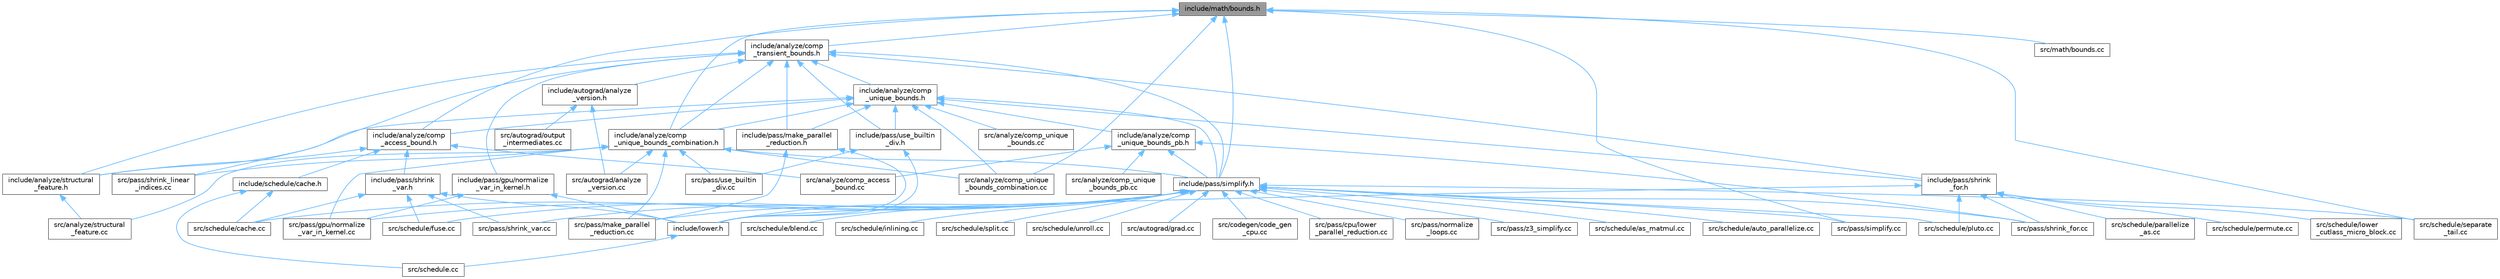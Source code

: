 digraph "include/math/bounds.h"
{
 // LATEX_PDF_SIZE
  bgcolor="transparent";
  edge [fontname=Helvetica,fontsize=10,labelfontname=Helvetica,labelfontsize=10];
  node [fontname=Helvetica,fontsize=10,shape=box,height=0.2,width=0.4];
  Node1 [label="include/math/bounds.h",height=0.2,width=0.4,color="gray40", fillcolor="grey60", style="filled", fontcolor="black",tooltip=" "];
  Node1 -> Node2 [dir="back",color="steelblue1",style="solid"];
  Node2 [label="include/analyze/comp\l_access_bound.h",height=0.2,width=0.4,color="grey40", fillcolor="white", style="filled",URL="$comp__access__bound_8h.html",tooltip=" "];
  Node2 -> Node3 [dir="back",color="steelblue1",style="solid"];
  Node3 [label="include/analyze/structural\l_feature.h",height=0.2,width=0.4,color="grey40", fillcolor="white", style="filled",URL="$structural__feature_8h.html",tooltip=" "];
  Node3 -> Node4 [dir="back",color="steelblue1",style="solid"];
  Node4 [label="src/analyze/structural\l_feature.cc",height=0.2,width=0.4,color="grey40", fillcolor="white", style="filled",URL="$structural__feature_8cc.html",tooltip=" "];
  Node2 -> Node5 [dir="back",color="steelblue1",style="solid"];
  Node5 [label="include/pass/shrink\l_var.h",height=0.2,width=0.4,color="grey40", fillcolor="white", style="filled",URL="$shrink__var_8h.html",tooltip=" "];
  Node5 -> Node6 [dir="back",color="steelblue1",style="solid"];
  Node6 [label="include/lower.h",height=0.2,width=0.4,color="grey40", fillcolor="white", style="filled",URL="$lower_8h.html",tooltip=" "];
  Node6 -> Node7 [dir="back",color="steelblue1",style="solid"];
  Node7 [label="src/schedule.cc",height=0.2,width=0.4,color="grey40", fillcolor="white", style="filled",URL="$schedule_8cc.html",tooltip=" "];
  Node5 -> Node8 [dir="back",color="steelblue1",style="solid"];
  Node8 [label="src/pass/shrink_var.cc",height=0.2,width=0.4,color="grey40", fillcolor="white", style="filled",URL="$shrink__var_8cc.html",tooltip=" "];
  Node5 -> Node9 [dir="back",color="steelblue1",style="solid"];
  Node9 [label="src/schedule/cache.cc",height=0.2,width=0.4,color="grey40", fillcolor="white", style="filled",URL="$cache_8cc.html",tooltip=" "];
  Node5 -> Node10 [dir="back",color="steelblue1",style="solid"];
  Node10 [label="src/schedule/fuse.cc",height=0.2,width=0.4,color="grey40", fillcolor="white", style="filled",URL="$fuse_8cc.html",tooltip=" "];
  Node2 -> Node11 [dir="back",color="steelblue1",style="solid"];
  Node11 [label="include/schedule/cache.h",height=0.2,width=0.4,color="grey40", fillcolor="white", style="filled",URL="$cache_8h.html",tooltip=" "];
  Node11 -> Node7 [dir="back",color="steelblue1",style="solid"];
  Node11 -> Node9 [dir="back",color="steelblue1",style="solid"];
  Node2 -> Node12 [dir="back",color="steelblue1",style="solid"];
  Node12 [label="src/analyze/comp_access\l_bound.cc",height=0.2,width=0.4,color="grey40", fillcolor="white", style="filled",URL="$comp__access__bound_8cc.html",tooltip=" "];
  Node1 -> Node13 [dir="back",color="steelblue1",style="solid"];
  Node13 [label="include/analyze/comp\l_transient_bounds.h",height=0.2,width=0.4,color="grey40", fillcolor="white", style="filled",URL="$comp__transient__bounds_8h.html",tooltip=" "];
  Node13 -> Node14 [dir="back",color="steelblue1",style="solid"];
  Node14 [label="include/analyze/comp\l_unique_bounds.h",height=0.2,width=0.4,color="grey40", fillcolor="white", style="filled",URL="$comp__unique__bounds_8h.html",tooltip=" "];
  Node14 -> Node2 [dir="back",color="steelblue1",style="solid"];
  Node14 -> Node15 [dir="back",color="steelblue1",style="solid"];
  Node15 [label="include/analyze/comp\l_unique_bounds_combination.h",height=0.2,width=0.4,color="grey40", fillcolor="white", style="filled",URL="$comp__unique__bounds__combination_8h.html",tooltip=" "];
  Node15 -> Node16 [dir="back",color="steelblue1",style="solid"];
  Node16 [label="include/pass/simplify.h",height=0.2,width=0.4,color="grey40", fillcolor="white", style="filled",URL="$simplify_8h.html",tooltip=" "];
  Node16 -> Node6 [dir="back",color="steelblue1",style="solid"];
  Node16 -> Node17 [dir="back",color="steelblue1",style="solid"];
  Node17 [label="src/autograd/grad.cc",height=0.2,width=0.4,color="grey40", fillcolor="white", style="filled",URL="$grad_8cc.html",tooltip=" "];
  Node16 -> Node18 [dir="back",color="steelblue1",style="solid"];
  Node18 [label="src/codegen/code_gen\l_cpu.cc",height=0.2,width=0.4,color="grey40", fillcolor="white", style="filled",URL="$code__gen__cpu_8cc.html",tooltip=" "];
  Node16 -> Node19 [dir="back",color="steelblue1",style="solid"];
  Node19 [label="src/pass/cpu/lower\l_parallel_reduction.cc",height=0.2,width=0.4,color="grey40", fillcolor="white", style="filled",URL="$cpu_2lower__parallel__reduction_8cc.html",tooltip=" "];
  Node16 -> Node20 [dir="back",color="steelblue1",style="solid"];
  Node20 [label="src/pass/gpu/normalize\l_var_in_kernel.cc",height=0.2,width=0.4,color="grey40", fillcolor="white", style="filled",URL="$normalize__var__in__kernel_8cc.html",tooltip=" "];
  Node16 -> Node21 [dir="back",color="steelblue1",style="solid"];
  Node21 [label="src/pass/make_parallel\l_reduction.cc",height=0.2,width=0.4,color="grey40", fillcolor="white", style="filled",URL="$make__parallel__reduction_8cc.html",tooltip=" "];
  Node16 -> Node22 [dir="back",color="steelblue1",style="solid"];
  Node22 [label="src/pass/normalize\l_loops.cc",height=0.2,width=0.4,color="grey40", fillcolor="white", style="filled",URL="$normalize__loops_8cc.html",tooltip=" "];
  Node16 -> Node23 [dir="back",color="steelblue1",style="solid"];
  Node23 [label="src/pass/shrink_for.cc",height=0.2,width=0.4,color="grey40", fillcolor="white", style="filled",URL="$shrink__for_8cc.html",tooltip=" "];
  Node16 -> Node8 [dir="back",color="steelblue1",style="solid"];
  Node16 -> Node24 [dir="back",color="steelblue1",style="solid"];
  Node24 [label="src/pass/simplify.cc",height=0.2,width=0.4,color="grey40", fillcolor="white", style="filled",URL="$simplify_8cc.html",tooltip=" "];
  Node16 -> Node25 [dir="back",color="steelblue1",style="solid"];
  Node25 [label="src/pass/z3_simplify.cc",height=0.2,width=0.4,color="grey40", fillcolor="white", style="filled",URL="$z3__simplify_8cc.html",tooltip=" "];
  Node16 -> Node26 [dir="back",color="steelblue1",style="solid"];
  Node26 [label="src/schedule/as_matmul.cc",height=0.2,width=0.4,color="grey40", fillcolor="white", style="filled",URL="$as__matmul_8cc.html",tooltip=" "];
  Node16 -> Node27 [dir="back",color="steelblue1",style="solid"];
  Node27 [label="src/schedule/auto_parallelize.cc",height=0.2,width=0.4,color="grey40", fillcolor="white", style="filled",URL="$auto__parallelize_8cc.html",tooltip=" "];
  Node16 -> Node28 [dir="back",color="steelblue1",style="solid"];
  Node28 [label="src/schedule/blend.cc",height=0.2,width=0.4,color="grey40", fillcolor="white", style="filled",URL="$blend_8cc.html",tooltip=" "];
  Node16 -> Node9 [dir="back",color="steelblue1",style="solid"];
  Node16 -> Node10 [dir="back",color="steelblue1",style="solid"];
  Node16 -> Node29 [dir="back",color="steelblue1",style="solid"];
  Node29 [label="src/schedule/inlining.cc",height=0.2,width=0.4,color="grey40", fillcolor="white", style="filled",URL="$inlining_8cc.html",tooltip=" "];
  Node16 -> Node30 [dir="back",color="steelblue1",style="solid"];
  Node30 [label="src/schedule/pluto.cc",height=0.2,width=0.4,color="grey40", fillcolor="white", style="filled",URL="$pluto_8cc.html",tooltip=" "];
  Node16 -> Node31 [dir="back",color="steelblue1",style="solid"];
  Node31 [label="src/schedule/separate\l_tail.cc",height=0.2,width=0.4,color="grey40", fillcolor="white", style="filled",URL="$separate__tail_8cc.html",tooltip=" "];
  Node16 -> Node32 [dir="back",color="steelblue1",style="solid"];
  Node32 [label="src/schedule/split.cc",height=0.2,width=0.4,color="grey40", fillcolor="white", style="filled",URL="$split_8cc.html",tooltip=" "];
  Node16 -> Node33 [dir="back",color="steelblue1",style="solid"];
  Node33 [label="src/schedule/unroll.cc",height=0.2,width=0.4,color="grey40", fillcolor="white", style="filled",URL="$unroll_8cc.html",tooltip=" "];
  Node15 -> Node34 [dir="back",color="steelblue1",style="solid"];
  Node34 [label="src/analyze/comp_unique\l_bounds_combination.cc",height=0.2,width=0.4,color="grey40", fillcolor="white", style="filled",URL="$comp__unique__bounds__combination_8cc.html",tooltip=" "];
  Node15 -> Node4 [dir="back",color="steelblue1",style="solid"];
  Node15 -> Node35 [dir="back",color="steelblue1",style="solid"];
  Node35 [label="src/autograd/analyze\l_version.cc",height=0.2,width=0.4,color="grey40", fillcolor="white", style="filled",URL="$analyze__version_8cc.html",tooltip=" "];
  Node15 -> Node20 [dir="back",color="steelblue1",style="solid"];
  Node15 -> Node21 [dir="back",color="steelblue1",style="solid"];
  Node15 -> Node36 [dir="back",color="steelblue1",style="solid"];
  Node36 [label="src/pass/shrink_linear\l_indices.cc",height=0.2,width=0.4,color="grey40", fillcolor="white", style="filled",URL="$shrink__linear__indices_8cc.html",tooltip=" "];
  Node15 -> Node37 [dir="back",color="steelblue1",style="solid"];
  Node37 [label="src/pass/use_builtin\l_div.cc",height=0.2,width=0.4,color="grey40", fillcolor="white", style="filled",URL="$use__builtin__div_8cc.html",tooltip=" "];
  Node14 -> Node38 [dir="back",color="steelblue1",style="solid"];
  Node38 [label="include/analyze/comp\l_unique_bounds_pb.h",height=0.2,width=0.4,color="grey40", fillcolor="white", style="filled",URL="$comp__unique__bounds__pb_8h.html",tooltip=" "];
  Node38 -> Node16 [dir="back",color="steelblue1",style="solid"];
  Node38 -> Node12 [dir="back",color="steelblue1",style="solid"];
  Node38 -> Node39 [dir="back",color="steelblue1",style="solid"];
  Node39 [label="src/analyze/comp_unique\l_bounds_pb.cc",height=0.2,width=0.4,color="grey40", fillcolor="white", style="filled",URL="$comp__unique__bounds__pb_8cc.html",tooltip=" "];
  Node38 -> Node23 [dir="back",color="steelblue1",style="solid"];
  Node14 -> Node3 [dir="back",color="steelblue1",style="solid"];
  Node14 -> Node40 [dir="back",color="steelblue1",style="solid"];
  Node40 [label="include/pass/make_parallel\l_reduction.h",height=0.2,width=0.4,color="grey40", fillcolor="white", style="filled",URL="$make__parallel__reduction_8h.html",tooltip=" "];
  Node40 -> Node6 [dir="back",color="steelblue1",style="solid"];
  Node40 -> Node21 [dir="back",color="steelblue1",style="solid"];
  Node14 -> Node41 [dir="back",color="steelblue1",style="solid"];
  Node41 [label="include/pass/shrink\l_for.h",height=0.2,width=0.4,color="grey40", fillcolor="white", style="filled",URL="$shrink__for_8h.html",tooltip=" "];
  Node41 -> Node6 [dir="back",color="steelblue1",style="solid"];
  Node41 -> Node23 [dir="back",color="steelblue1",style="solid"];
  Node41 -> Node42 [dir="back",color="steelblue1",style="solid"];
  Node42 [label="src/schedule/lower\l_cutlass_micro_block.cc",height=0.2,width=0.4,color="grey40", fillcolor="white", style="filled",URL="$lower__cutlass__micro__block_8cc.html",tooltip=" "];
  Node41 -> Node43 [dir="back",color="steelblue1",style="solid"];
  Node43 [label="src/schedule/parallelize\l_as.cc",height=0.2,width=0.4,color="grey40", fillcolor="white", style="filled",URL="$parallelize__as_8cc.html",tooltip=" "];
  Node41 -> Node44 [dir="back",color="steelblue1",style="solid"];
  Node44 [label="src/schedule/permute.cc",height=0.2,width=0.4,color="grey40", fillcolor="white", style="filled",URL="$permute_8cc.html",tooltip=" "];
  Node41 -> Node30 [dir="back",color="steelblue1",style="solid"];
  Node14 -> Node16 [dir="back",color="steelblue1",style="solid"];
  Node14 -> Node45 [dir="back",color="steelblue1",style="solid"];
  Node45 [label="include/pass/use_builtin\l_div.h",height=0.2,width=0.4,color="grey40", fillcolor="white", style="filled",URL="$use__builtin__div_8h.html",tooltip=" "];
  Node45 -> Node6 [dir="back",color="steelblue1",style="solid"];
  Node45 -> Node37 [dir="back",color="steelblue1",style="solid"];
  Node14 -> Node46 [dir="back",color="steelblue1",style="solid"];
  Node46 [label="src/analyze/comp_unique\l_bounds.cc",height=0.2,width=0.4,color="grey40", fillcolor="white", style="filled",URL="$comp__unique__bounds_8cc.html",tooltip=" "];
  Node14 -> Node34 [dir="back",color="steelblue1",style="solid"];
  Node13 -> Node15 [dir="back",color="steelblue1",style="solid"];
  Node13 -> Node3 [dir="back",color="steelblue1",style="solid"];
  Node13 -> Node47 [dir="back",color="steelblue1",style="solid"];
  Node47 [label="include/autograd/analyze\l_version.h",height=0.2,width=0.4,color="grey40", fillcolor="white", style="filled",URL="$analyze__version_8h.html",tooltip=" "];
  Node47 -> Node35 [dir="back",color="steelblue1",style="solid"];
  Node47 -> Node48 [dir="back",color="steelblue1",style="solid"];
  Node48 [label="src/autograd/output\l_intermediates.cc",height=0.2,width=0.4,color="grey40", fillcolor="white", style="filled",URL="$output__intermediates_8cc.html",tooltip=" "];
  Node13 -> Node49 [dir="back",color="steelblue1",style="solid"];
  Node49 [label="include/pass/gpu/normalize\l_var_in_kernel.h",height=0.2,width=0.4,color="grey40", fillcolor="white", style="filled",URL="$normalize__var__in__kernel_8h.html",tooltip=" "];
  Node49 -> Node6 [dir="back",color="steelblue1",style="solid"];
  Node49 -> Node20 [dir="back",color="steelblue1",style="solid"];
  Node13 -> Node40 [dir="back",color="steelblue1",style="solid"];
  Node13 -> Node41 [dir="back",color="steelblue1",style="solid"];
  Node13 -> Node16 [dir="back",color="steelblue1",style="solid"];
  Node13 -> Node45 [dir="back",color="steelblue1",style="solid"];
  Node13 -> Node36 [dir="back",color="steelblue1",style="solid"];
  Node1 -> Node15 [dir="back",color="steelblue1",style="solid"];
  Node1 -> Node16 [dir="back",color="steelblue1",style="solid"];
  Node1 -> Node34 [dir="back",color="steelblue1",style="solid"];
  Node1 -> Node50 [dir="back",color="steelblue1",style="solid"];
  Node50 [label="src/math/bounds.cc",height=0.2,width=0.4,color="grey40", fillcolor="white", style="filled",URL="$bounds_8cc.html",tooltip=" "];
  Node1 -> Node24 [dir="back",color="steelblue1",style="solid"];
  Node1 -> Node31 [dir="back",color="steelblue1",style="solid"];
}
